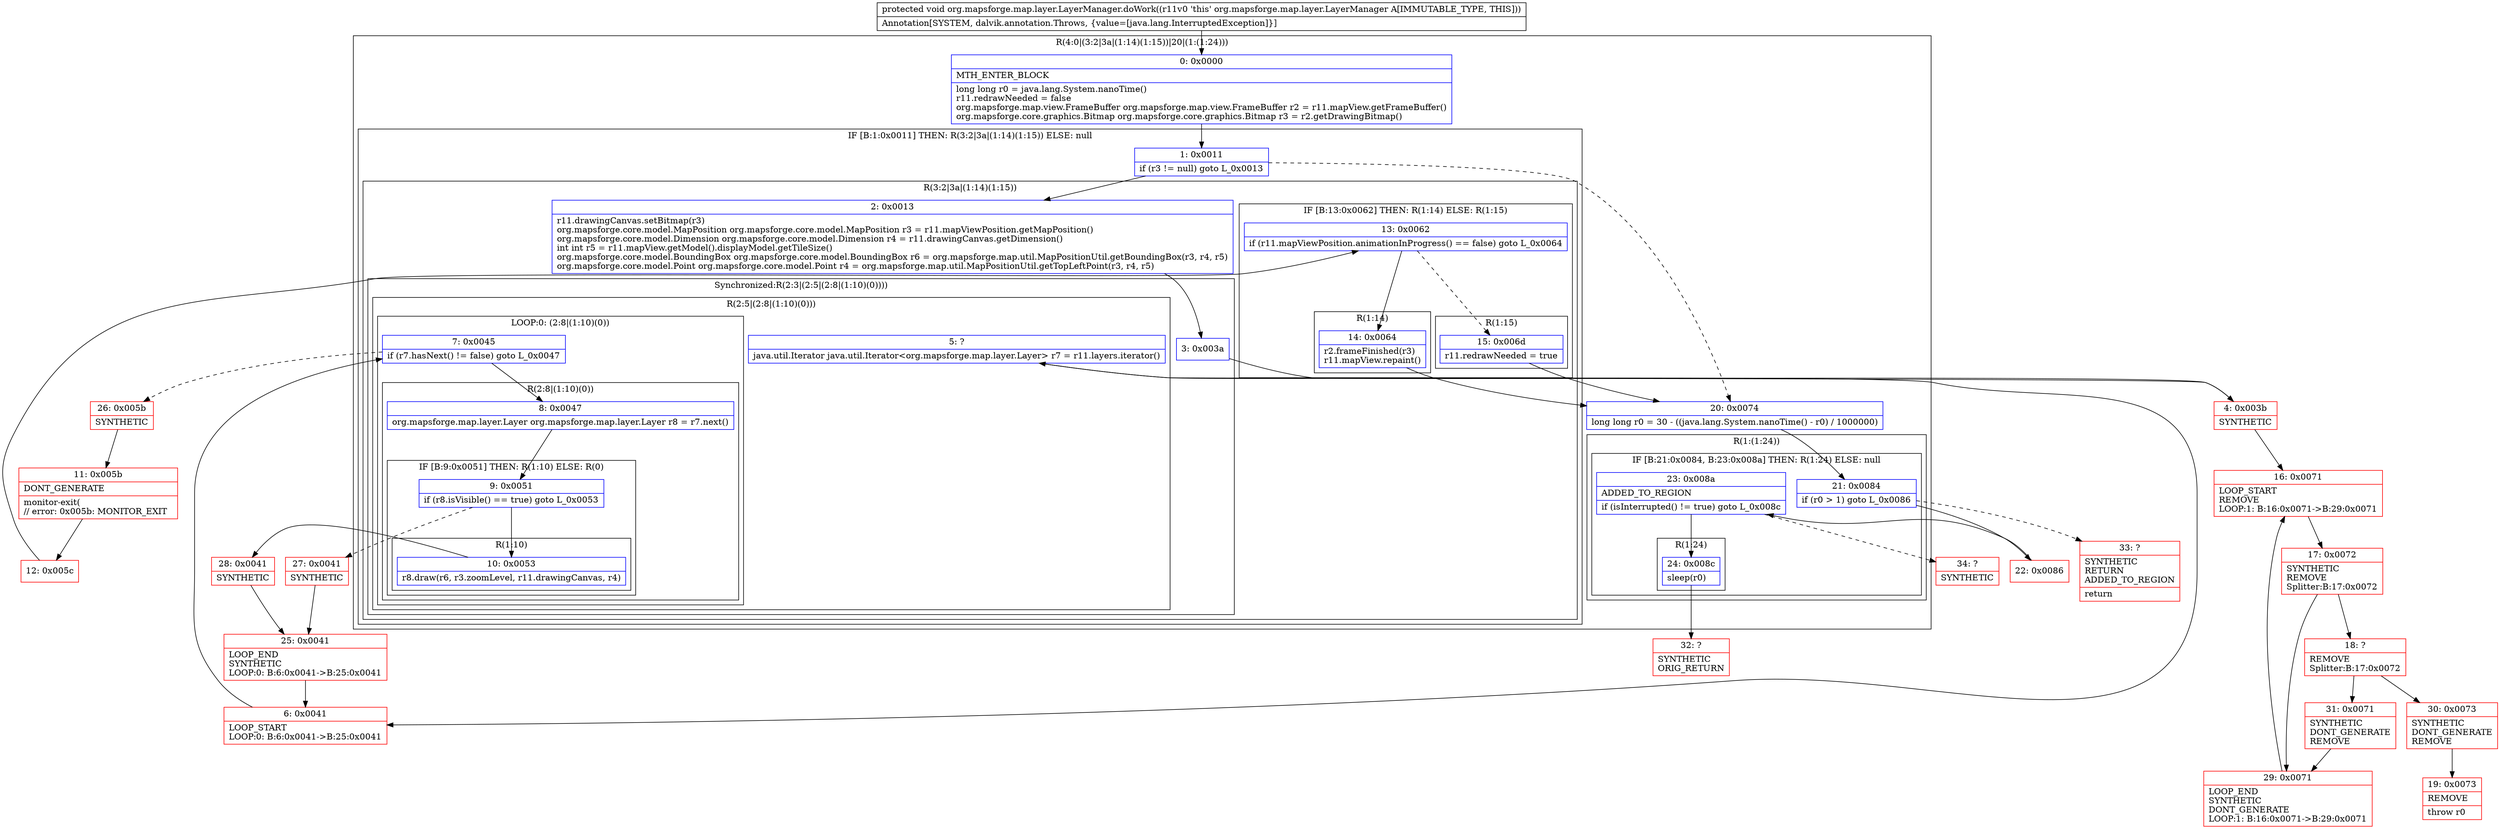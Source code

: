 digraph "CFG fororg.mapsforge.map.layer.LayerManager.doWork()V" {
subgraph cluster_Region_285020521 {
label = "R(4:0|(3:2|3a|(1:14)(1:15))|20|(1:(1:24)))";
node [shape=record,color=blue];
Node_0 [shape=record,label="{0\:\ 0x0000|MTH_ENTER_BLOCK\l|long long r0 = java.lang.System.nanoTime()\lr11.redrawNeeded = false\lorg.mapsforge.map.view.FrameBuffer org.mapsforge.map.view.FrameBuffer r2 = r11.mapView.getFrameBuffer()\lorg.mapsforge.core.graphics.Bitmap org.mapsforge.core.graphics.Bitmap r3 = r2.getDrawingBitmap()\l}"];
subgraph cluster_IfRegion_460577916 {
label = "IF [B:1:0x0011] THEN: R(3:2|3a|(1:14)(1:15)) ELSE: null";
node [shape=record,color=blue];
Node_1 [shape=record,label="{1\:\ 0x0011|if (r3 != null) goto L_0x0013\l}"];
subgraph cluster_Region_1507649196 {
label = "R(3:2|3a|(1:14)(1:15))";
node [shape=record,color=blue];
Node_2 [shape=record,label="{2\:\ 0x0013|r11.drawingCanvas.setBitmap(r3)\lorg.mapsforge.core.model.MapPosition org.mapsforge.core.model.MapPosition r3 = r11.mapViewPosition.getMapPosition()\lorg.mapsforge.core.model.Dimension org.mapsforge.core.model.Dimension r4 = r11.drawingCanvas.getDimension()\lint int r5 = r11.mapView.getModel().displayModel.getTileSize()\lorg.mapsforge.core.model.BoundingBox org.mapsforge.core.model.BoundingBox r6 = org.mapsforge.map.util.MapPositionUtil.getBoundingBox(r3, r4, r5)\lorg.mapsforge.core.model.Point org.mapsforge.core.model.Point r4 = org.mapsforge.map.util.MapPositionUtil.getTopLeftPoint(r3, r4, r5)\l}"];
subgraph cluster_SynchronizedRegion_1237131381 {
label = "Synchronized:R(2:3|(2:5|(2:8|(1:10)(0))))";
node [shape=record,color=blue];
Node_3 [shape=record,label="{3\:\ 0x003a}"];
subgraph cluster_Region_678341382 {
label = "R(2:5|(2:8|(1:10)(0)))";
node [shape=record,color=blue];
Node_5 [shape=record,label="{5\:\ ?|java.util.Iterator java.util.Iterator\<org.mapsforge.map.layer.Layer\> r7 = r11.layers.iterator()\l}"];
subgraph cluster_LoopRegion_522060630 {
label = "LOOP:0: (2:8|(1:10)(0))";
node [shape=record,color=blue];
Node_7 [shape=record,label="{7\:\ 0x0045|if (r7.hasNext() != false) goto L_0x0047\l}"];
subgraph cluster_Region_1870947059 {
label = "R(2:8|(1:10)(0))";
node [shape=record,color=blue];
Node_8 [shape=record,label="{8\:\ 0x0047|org.mapsforge.map.layer.Layer org.mapsforge.map.layer.Layer r8 = r7.next()\l}"];
subgraph cluster_IfRegion_928182134 {
label = "IF [B:9:0x0051] THEN: R(1:10) ELSE: R(0)";
node [shape=record,color=blue];
Node_9 [shape=record,label="{9\:\ 0x0051|if (r8.isVisible() == true) goto L_0x0053\l}"];
subgraph cluster_Region_372885227 {
label = "R(1:10)";
node [shape=record,color=blue];
Node_10 [shape=record,label="{10\:\ 0x0053|r8.draw(r6, r3.zoomLevel, r11.drawingCanvas, r4)\l}"];
}
subgraph cluster_Region_1527310471 {
label = "R(0)";
node [shape=record,color=blue];
}
}
}
}
}
}
subgraph cluster_IfRegion_2115522929 {
label = "IF [B:13:0x0062] THEN: R(1:14) ELSE: R(1:15)";
node [shape=record,color=blue];
Node_13 [shape=record,label="{13\:\ 0x0062|if (r11.mapViewPosition.animationInProgress() == false) goto L_0x0064\l}"];
subgraph cluster_Region_2107243169 {
label = "R(1:14)";
node [shape=record,color=blue];
Node_14 [shape=record,label="{14\:\ 0x0064|r2.frameFinished(r3)\lr11.mapView.repaint()\l}"];
}
subgraph cluster_Region_814883458 {
label = "R(1:15)";
node [shape=record,color=blue];
Node_15 [shape=record,label="{15\:\ 0x006d|r11.redrawNeeded = true\l}"];
}
}
}
}
Node_20 [shape=record,label="{20\:\ 0x0074|long long r0 = 30 \- ((java.lang.System.nanoTime() \- r0) \/ 1000000)\l}"];
subgraph cluster_Region_269226605 {
label = "R(1:(1:24))";
node [shape=record,color=blue];
subgraph cluster_IfRegion_559071911 {
label = "IF [B:21:0x0084, B:23:0x008a] THEN: R(1:24) ELSE: null";
node [shape=record,color=blue];
Node_21 [shape=record,label="{21\:\ 0x0084|if (r0 \> 1) goto L_0x0086\l}"];
Node_23 [shape=record,label="{23\:\ 0x008a|ADDED_TO_REGION\l|if (isInterrupted() != true) goto L_0x008c\l}"];
subgraph cluster_Region_330066142 {
label = "R(1:24)";
node [shape=record,color=blue];
Node_24 [shape=record,label="{24\:\ 0x008c|sleep(r0)\l}"];
}
}
}
}
Node_4 [shape=record,color=red,label="{4\:\ 0x003b|SYNTHETIC\l}"];
Node_6 [shape=record,color=red,label="{6\:\ 0x0041|LOOP_START\lLOOP:0: B:6:0x0041\-\>B:25:0x0041\l}"];
Node_11 [shape=record,color=red,label="{11\:\ 0x005b|DONT_GENERATE\l|monitor\-exit(\l\/\/ error: 0x005b: MONITOR_EXIT  \l}"];
Node_12 [shape=record,color=red,label="{12\:\ 0x005c}"];
Node_16 [shape=record,color=red,label="{16\:\ 0x0071|LOOP_START\lREMOVE\lLOOP:1: B:16:0x0071\-\>B:29:0x0071\l}"];
Node_17 [shape=record,color=red,label="{17\:\ 0x0072|SYNTHETIC\lREMOVE\lSplitter:B:17:0x0072\l}"];
Node_18 [shape=record,color=red,label="{18\:\ ?|REMOVE\lSplitter:B:17:0x0072\l}"];
Node_19 [shape=record,color=red,label="{19\:\ 0x0073|REMOVE\l|throw r0\l}"];
Node_22 [shape=record,color=red,label="{22\:\ 0x0086}"];
Node_25 [shape=record,color=red,label="{25\:\ 0x0041|LOOP_END\lSYNTHETIC\lLOOP:0: B:6:0x0041\-\>B:25:0x0041\l}"];
Node_26 [shape=record,color=red,label="{26\:\ 0x005b|SYNTHETIC\l}"];
Node_27 [shape=record,color=red,label="{27\:\ 0x0041|SYNTHETIC\l}"];
Node_28 [shape=record,color=red,label="{28\:\ 0x0041|SYNTHETIC\l}"];
Node_29 [shape=record,color=red,label="{29\:\ 0x0071|LOOP_END\lSYNTHETIC\lDONT_GENERATE\lLOOP:1: B:16:0x0071\-\>B:29:0x0071\l}"];
Node_30 [shape=record,color=red,label="{30\:\ 0x0073|SYNTHETIC\lDONT_GENERATE\lREMOVE\l}"];
Node_31 [shape=record,color=red,label="{31\:\ 0x0071|SYNTHETIC\lDONT_GENERATE\lREMOVE\l}"];
Node_32 [shape=record,color=red,label="{32\:\ ?|SYNTHETIC\lORIG_RETURN\l}"];
Node_33 [shape=record,color=red,label="{33\:\ ?|SYNTHETIC\lRETURN\lADDED_TO_REGION\l|return\l}"];
Node_34 [shape=record,color=red,label="{34\:\ ?|SYNTHETIC\l}"];
MethodNode[shape=record,label="{protected void org.mapsforge.map.layer.LayerManager.doWork((r11v0 'this' org.mapsforge.map.layer.LayerManager A[IMMUTABLE_TYPE, THIS]))  | Annotation[SYSTEM, dalvik.annotation.Throws, \{value=[java.lang.InterruptedException]\}]\l}"];
MethodNode -> Node_0;
Node_0 -> Node_1;
Node_1 -> Node_2;
Node_1 -> Node_20[style=dashed];
Node_2 -> Node_3;
Node_3 -> Node_4;
Node_5 -> Node_6;
Node_7 -> Node_8;
Node_7 -> Node_26[style=dashed];
Node_8 -> Node_9;
Node_9 -> Node_10;
Node_9 -> Node_27[style=dashed];
Node_10 -> Node_28;
Node_13 -> Node_14;
Node_13 -> Node_15[style=dashed];
Node_14 -> Node_20;
Node_15 -> Node_20;
Node_20 -> Node_21;
Node_21 -> Node_22;
Node_21 -> Node_33[style=dashed];
Node_23 -> Node_24;
Node_23 -> Node_34[style=dashed];
Node_24 -> Node_32;
Node_4 -> Node_5;
Node_4 -> Node_16;
Node_6 -> Node_7;
Node_11 -> Node_12;
Node_12 -> Node_13;
Node_16 -> Node_17;
Node_17 -> Node_18;
Node_17 -> Node_29;
Node_18 -> Node_30;
Node_18 -> Node_31;
Node_22 -> Node_23;
Node_25 -> Node_6;
Node_26 -> Node_11;
Node_27 -> Node_25;
Node_28 -> Node_25;
Node_29 -> Node_16;
Node_30 -> Node_19;
Node_31 -> Node_29;
}

